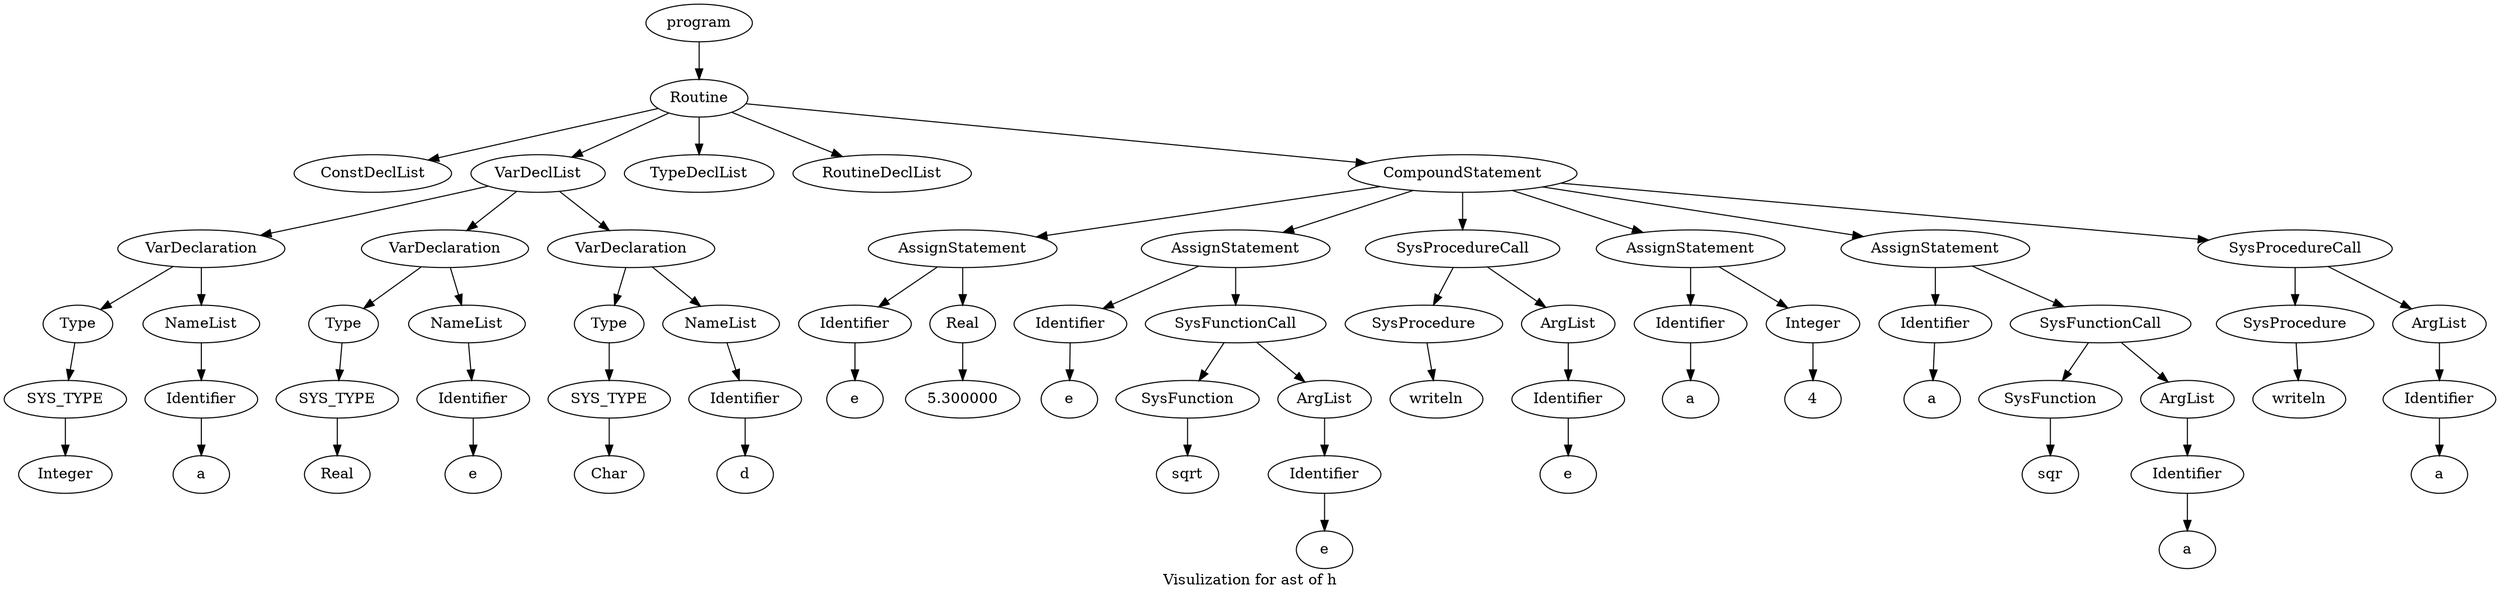 digraph "Visulization for ast of h"{
    label="Visulization for ast of h";
    Nodeprogram_0 [label="program"]
    Nodeprogram_0 -> NodeRoutine_1
    NodeRoutine_1 [label="Routine"]
    NodeRoutine_1 -> NodeConstDeclList_2
    NodeConstDeclList_2 [label="ConstDeclList"]
    NodeRoutine_1 -> NodeVarDeclList_3
    NodeVarDeclList_3 [label="VarDeclList"]
    NodeVarDeclList_3 -> NodeVarDeclaration_4
    NodeVarDeclaration_4 [label="VarDeclaration"]
    NodeVarDeclaration_4 -> NodeType_5
    NodeType_5 [label="Type"]
    NodeType_5 -> NodeSYS_TYPE_6
    NodeSYS_TYPE_6 [label="SYS_TYPE"]
    NodeSYS_TYPE_6 -> NodeInteger_7
    NodeInteger_7 [label="Integer"]
    NodeVarDeclaration_4 -> NodeNameList_8
    NodeNameList_8 [label="NameList"]
    NodeNameList_8 -> NodeIdentifier_9
    NodeIdentifier_9 [label="Identifier"]
    NodeIdentifier_9 -> Nodea_10
    Nodea_10 [label="a"]
    NodeVarDeclList_3 -> NodeVarDeclaration_11
    NodeVarDeclaration_11 [label="VarDeclaration"]
    NodeVarDeclaration_11 -> NodeType_12
    NodeType_12 [label="Type"]
    NodeType_12 -> NodeSYS_TYPE_13
    NodeSYS_TYPE_13 [label="SYS_TYPE"]
    NodeSYS_TYPE_13 -> NodeReal_14
    NodeReal_14 [label="Real"]
    NodeVarDeclaration_11 -> NodeNameList_15
    NodeNameList_15 [label="NameList"]
    NodeNameList_15 -> NodeIdentifier_16
    NodeIdentifier_16 [label="Identifier"]
    NodeIdentifier_16 -> Nodee_17
    Nodee_17 [label="e"]
    NodeVarDeclList_3 -> NodeVarDeclaration_18
    NodeVarDeclaration_18 [label="VarDeclaration"]
    NodeVarDeclaration_18 -> NodeType_19
    NodeType_19 [label="Type"]
    NodeType_19 -> NodeSYS_TYPE_20
    NodeSYS_TYPE_20 [label="SYS_TYPE"]
    NodeSYS_TYPE_20 -> NodeChar_21
    NodeChar_21 [label="Char"]
    NodeVarDeclaration_18 -> NodeNameList_22
    NodeNameList_22 [label="NameList"]
    NodeNameList_22 -> NodeIdentifier_23
    NodeIdentifier_23 [label="Identifier"]
    NodeIdentifier_23 -> Noded_24
    Noded_24 [label="d"]
    NodeRoutine_1 -> NodeTypeDeclList_25
    NodeTypeDeclList_25 [label="TypeDeclList"]
    NodeRoutine_1 -> NodeRoutineDeclList_26
    NodeRoutineDeclList_26 [label="RoutineDeclList"]
    NodeRoutine_1 -> NodeCompoundStatement_27
    NodeCompoundStatement_27 [label="CompoundStatement"]
    NodeCompoundStatement_27 -> NodeAssignStatement_28
    NodeAssignStatement_28 [label="AssignStatement"]
    NodeAssignStatement_28 -> NodeIdentifier_29
    NodeIdentifier_29 [label="Identifier"]
    NodeIdentifier_29 -> Nodee_30
    Nodee_30 [label="e"]
    NodeAssignStatement_28 -> NodeReal_31
    NodeReal_31 [label="Real"]
    NodeReal_31 -> Node5DOT300000_32
    Node5DOT300000_32 [label="5.300000"]
    NodeCompoundStatement_27 -> NodeAssignStatement_33
    NodeAssignStatement_33 [label="AssignStatement"]
    NodeAssignStatement_33 -> NodeIdentifier_34
    NodeIdentifier_34 [label="Identifier"]
    NodeIdentifier_34 -> Nodee_35
    Nodee_35 [label="e"]
    NodeAssignStatement_33 -> NodeSysFunctionCall_36
    NodeSysFunctionCall_36 [label="SysFunctionCall"]
    NodeSysFunctionCall_36 -> NodeSysFunction_37
    NodeSysFunction_37 [label="SysFunction"]
    NodeSysFunction_37 -> Nodesqrt_38
    Nodesqrt_38 [label="sqrt"]
    NodeSysFunctionCall_36 -> NodeArgList_39
    NodeArgList_39 [label="ArgList"]
    NodeArgList_39 -> NodeIdentifier_40
    NodeIdentifier_40 [label="Identifier"]
    NodeIdentifier_40 -> Nodee_41
    Nodee_41 [label="e"]
    NodeCompoundStatement_27 -> NodeSysProcedureCall_42
    NodeSysProcedureCall_42 [label="SysProcedureCall"]
    NodeSysProcedureCall_42 -> NodeSysProcedure_43
    NodeSysProcedure_43 [label="SysProcedure"]
    NodeSysProcedure_43 -> Nodewriteln_44
    Nodewriteln_44 [label="writeln"]
    NodeSysProcedureCall_42 -> NodeArgList_45
    NodeArgList_45 [label="ArgList"]
    NodeArgList_45 -> NodeIdentifier_46
    NodeIdentifier_46 [label="Identifier"]
    NodeIdentifier_46 -> Nodee_47
    Nodee_47 [label="e"]
    NodeCompoundStatement_27 -> NodeAssignStatement_48
    NodeAssignStatement_48 [label="AssignStatement"]
    NodeAssignStatement_48 -> NodeIdentifier_49
    NodeIdentifier_49 [label="Identifier"]
    NodeIdentifier_49 -> Nodea_50
    Nodea_50 [label="a"]
    NodeAssignStatement_48 -> NodeInteger_51
    NodeInteger_51 [label="Integer"]
    NodeInteger_51 -> Node4_52
    Node4_52 [label="4"]
    NodeCompoundStatement_27 -> NodeAssignStatement_53
    NodeAssignStatement_53 [label="AssignStatement"]
    NodeAssignStatement_53 -> NodeIdentifier_54
    NodeIdentifier_54 [label="Identifier"]
    NodeIdentifier_54 -> Nodea_55
    Nodea_55 [label="a"]
    NodeAssignStatement_53 -> NodeSysFunctionCall_56
    NodeSysFunctionCall_56 [label="SysFunctionCall"]
    NodeSysFunctionCall_56 -> NodeSysFunction_57
    NodeSysFunction_57 [label="SysFunction"]
    NodeSysFunction_57 -> Nodesqr_58
    Nodesqr_58 [label="sqr"]
    NodeSysFunctionCall_56 -> NodeArgList_59
    NodeArgList_59 [label="ArgList"]
    NodeArgList_59 -> NodeIdentifier_60
    NodeIdentifier_60 [label="Identifier"]
    NodeIdentifier_60 -> Nodea_61
    Nodea_61 [label="a"]
    NodeCompoundStatement_27 -> NodeSysProcedureCall_62
    NodeSysProcedureCall_62 [label="SysProcedureCall"]
    NodeSysProcedureCall_62 -> NodeSysProcedure_63
    NodeSysProcedure_63 [label="SysProcedure"]
    NodeSysProcedure_63 -> Nodewriteln_64
    Nodewriteln_64 [label="writeln"]
    NodeSysProcedureCall_62 -> NodeArgList_65
    NodeArgList_65 [label="ArgList"]
    NodeArgList_65 -> NodeIdentifier_66
    NodeIdentifier_66 [label="Identifier"]
    NodeIdentifier_66 -> Nodea_67
    Nodea_67 [label="a"]
}
